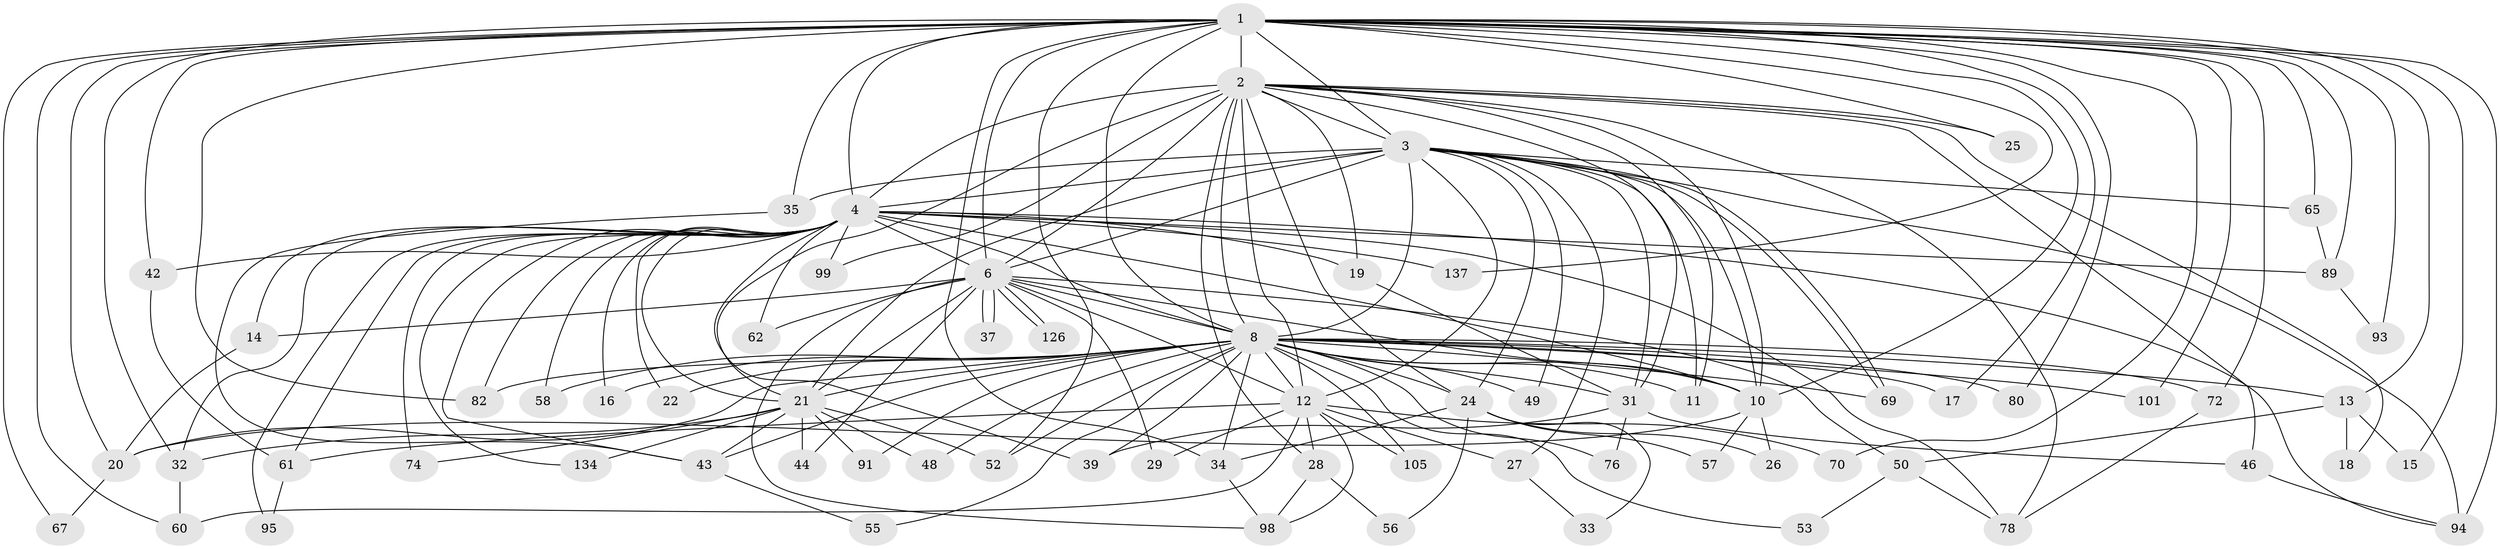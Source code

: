 // original degree distribution, {18: 0.014184397163120567, 30: 0.014184397163120567, 28: 0.014184397163120567, 24: 0.0070921985815602835, 22: 0.0070921985815602835, 29: 0.0070921985815602835, 12: 0.0070921985815602835, 3: 0.2553191489361702, 16: 0.0070921985815602835, 7: 0.014184397163120567, 2: 0.524822695035461, 4: 0.07801418439716312, 9: 0.0070921985815602835, 8: 0.014184397163120567, 5: 0.028368794326241134}
// Generated by graph-tools (version 1.1) at 2025/13/03/09/25 04:13:56]
// undirected, 70 vertices, 175 edges
graph export_dot {
graph [start="1"]
  node [color=gray90,style=filled];
  1 [super="+7"];
  2 [super="+84+140+30+88"];
  3 [super="+36+106"];
  4 [super="+122+5+92"];
  6;
  8 [super="+51+132+107+120+141+81+9+83+73+77+40+87+38"];
  10;
  11;
  12;
  13;
  14;
  15;
  16;
  17;
  18;
  19 [super="+118"];
  20;
  21 [super="+112+41+86"];
  22;
  24;
  25;
  26;
  27;
  28;
  29;
  31 [super="+103"];
  32 [super="+124"];
  33;
  34 [super="+79+66+71"];
  35 [super="+110+102"];
  37;
  39;
  42;
  43 [super="+54"];
  44;
  46;
  48;
  49;
  50;
  52;
  53;
  55;
  56;
  57;
  58;
  60 [super="+129"];
  61;
  62;
  65;
  67;
  69 [super="+113"];
  70;
  72;
  74;
  76;
  78 [super="+138"];
  80;
  82 [super="+133"];
  89 [super="+136"];
  91;
  93;
  94 [super="+96"];
  95;
  98 [super="+109"];
  99;
  101;
  105;
  126;
  134;
  137;
  1 -- 2 [weight=5];
  1 -- 3 [weight=3];
  1 -- 4 [weight=5];
  1 -- 6 [weight=2];
  1 -- 8 [weight=7];
  1 -- 10 [weight=2];
  1 -- 25;
  1 -- 67;
  1 -- 82;
  1 -- 137;
  1 -- 89;
  1 -- 34;
  1 -- 60;
  1 -- 65;
  1 -- 70;
  1 -- 72;
  1 -- 13 [weight=2];
  1 -- 15;
  1 -- 80;
  1 -- 17;
  1 -- 20;
  1 -- 93;
  1 -- 94 [weight=2];
  1 -- 32;
  1 -- 35 [weight=2];
  1 -- 101;
  1 -- 42;
  1 -- 52;
  2 -- 3 [weight=3];
  2 -- 4 [weight=2];
  2 -- 6;
  2 -- 8 [weight=6];
  2 -- 10;
  2 -- 11;
  2 -- 18;
  2 -- 19;
  2 -- 21;
  2 -- 24;
  2 -- 25;
  2 -- 28;
  2 -- 31;
  2 -- 46;
  2 -- 78;
  2 -- 99;
  2 -- 12 [weight=2];
  3 -- 4 [weight=2];
  3 -- 6;
  3 -- 8 [weight=5];
  3 -- 10;
  3 -- 11;
  3 -- 12 [weight=3];
  3 -- 21 [weight=2];
  3 -- 24;
  3 -- 27;
  3 -- 31 [weight=2];
  3 -- 35 [weight=2];
  3 -- 49;
  3 -- 65;
  3 -- 69 [weight=2];
  3 -- 69;
  3 -- 94;
  4 -- 6 [weight=3];
  4 -- 8 [weight=4];
  4 -- 10 [weight=2];
  4 -- 19 [weight=3];
  4 -- 22;
  4 -- 42;
  4 -- 58;
  4 -- 89;
  4 -- 99;
  4 -- 61;
  4 -- 134;
  4 -- 137;
  4 -- 74;
  4 -- 14;
  4 -- 16;
  4 -- 82;
  4 -- 21;
  4 -- 94;
  4 -- 95;
  4 -- 39;
  4 -- 43;
  4 -- 62;
  4 -- 78;
  4 -- 32;
  6 -- 8 [weight=2];
  6 -- 10;
  6 -- 12;
  6 -- 14;
  6 -- 29;
  6 -- 37;
  6 -- 37;
  6 -- 44;
  6 -- 50;
  6 -- 62;
  6 -- 98;
  6 -- 126;
  6 -- 126;
  6 -- 21;
  8 -- 10 [weight=2];
  8 -- 43;
  8 -- 48;
  8 -- 52;
  8 -- 58;
  8 -- 76;
  8 -- 101;
  8 -- 82;
  8 -- 31;
  8 -- 12 [weight=2];
  8 -- 20 [weight=3];
  8 -- 24;
  8 -- 21;
  8 -- 69;
  8 -- 72;
  8 -- 13 [weight=2];
  8 -- 16;
  8 -- 17;
  8 -- 80;
  8 -- 22;
  8 -- 91;
  8 -- 34 [weight=3];
  8 -- 105;
  8 -- 49;
  8 -- 53;
  8 -- 55;
  8 -- 11;
  8 -- 39;
  10 -- 20;
  10 -- 26;
  10 -- 57;
  12 -- 27;
  12 -- 28;
  12 -- 29;
  12 -- 60;
  12 -- 61;
  12 -- 70;
  12 -- 98;
  12 -- 105;
  13 -- 15;
  13 -- 18;
  13 -- 50;
  14 -- 20;
  19 -- 31;
  20 -- 67;
  21 -- 32;
  21 -- 44;
  21 -- 48;
  21 -- 134;
  21 -- 52;
  21 -- 43;
  21 -- 74;
  21 -- 91;
  24 -- 26;
  24 -- 33;
  24 -- 34;
  24 -- 56;
  24 -- 57;
  27 -- 33;
  28 -- 56;
  28 -- 98;
  31 -- 39;
  31 -- 46;
  31 -- 76;
  32 -- 60;
  34 -- 98;
  35 -- 43;
  42 -- 61;
  43 -- 55;
  46 -- 94;
  50 -- 53;
  50 -- 78;
  61 -- 95;
  65 -- 89;
  72 -- 78;
  89 -- 93;
}
